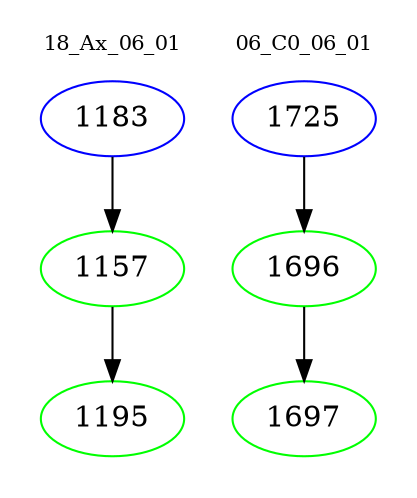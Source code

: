 digraph{
subgraph cluster_0 {
color = white
label = "18_Ax_06_01";
fontsize=10;
T0_1183 [label="1183", color="blue"]
T0_1183 -> T0_1157 [color="black"]
T0_1157 [label="1157", color="green"]
T0_1157 -> T0_1195 [color="black"]
T0_1195 [label="1195", color="green"]
}
subgraph cluster_1 {
color = white
label = "06_C0_06_01";
fontsize=10;
T1_1725 [label="1725", color="blue"]
T1_1725 -> T1_1696 [color="black"]
T1_1696 [label="1696", color="green"]
T1_1696 -> T1_1697 [color="black"]
T1_1697 [label="1697", color="green"]
}
}
